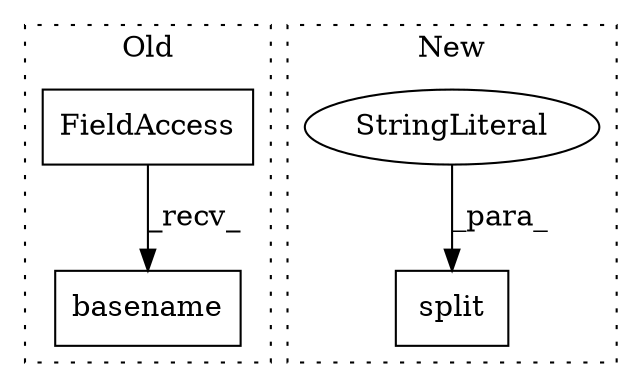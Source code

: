 digraph G {
subgraph cluster0 {
1 [label="basename" a="32" s="920,934" l="9,1" shape="box"];
4 [label="FieldAccess" a="22" s="912" l="7" shape="box"];
label = "Old";
style="dotted";
}
subgraph cluster1 {
2 [label="split" a="32" s="700,709" l="6,1" shape="box"];
3 [label="StringLiteral" a="45" s="706" l="3" shape="ellipse"];
label = "New";
style="dotted";
}
3 -> 2 [label="_para_"];
4 -> 1 [label="_recv_"];
}